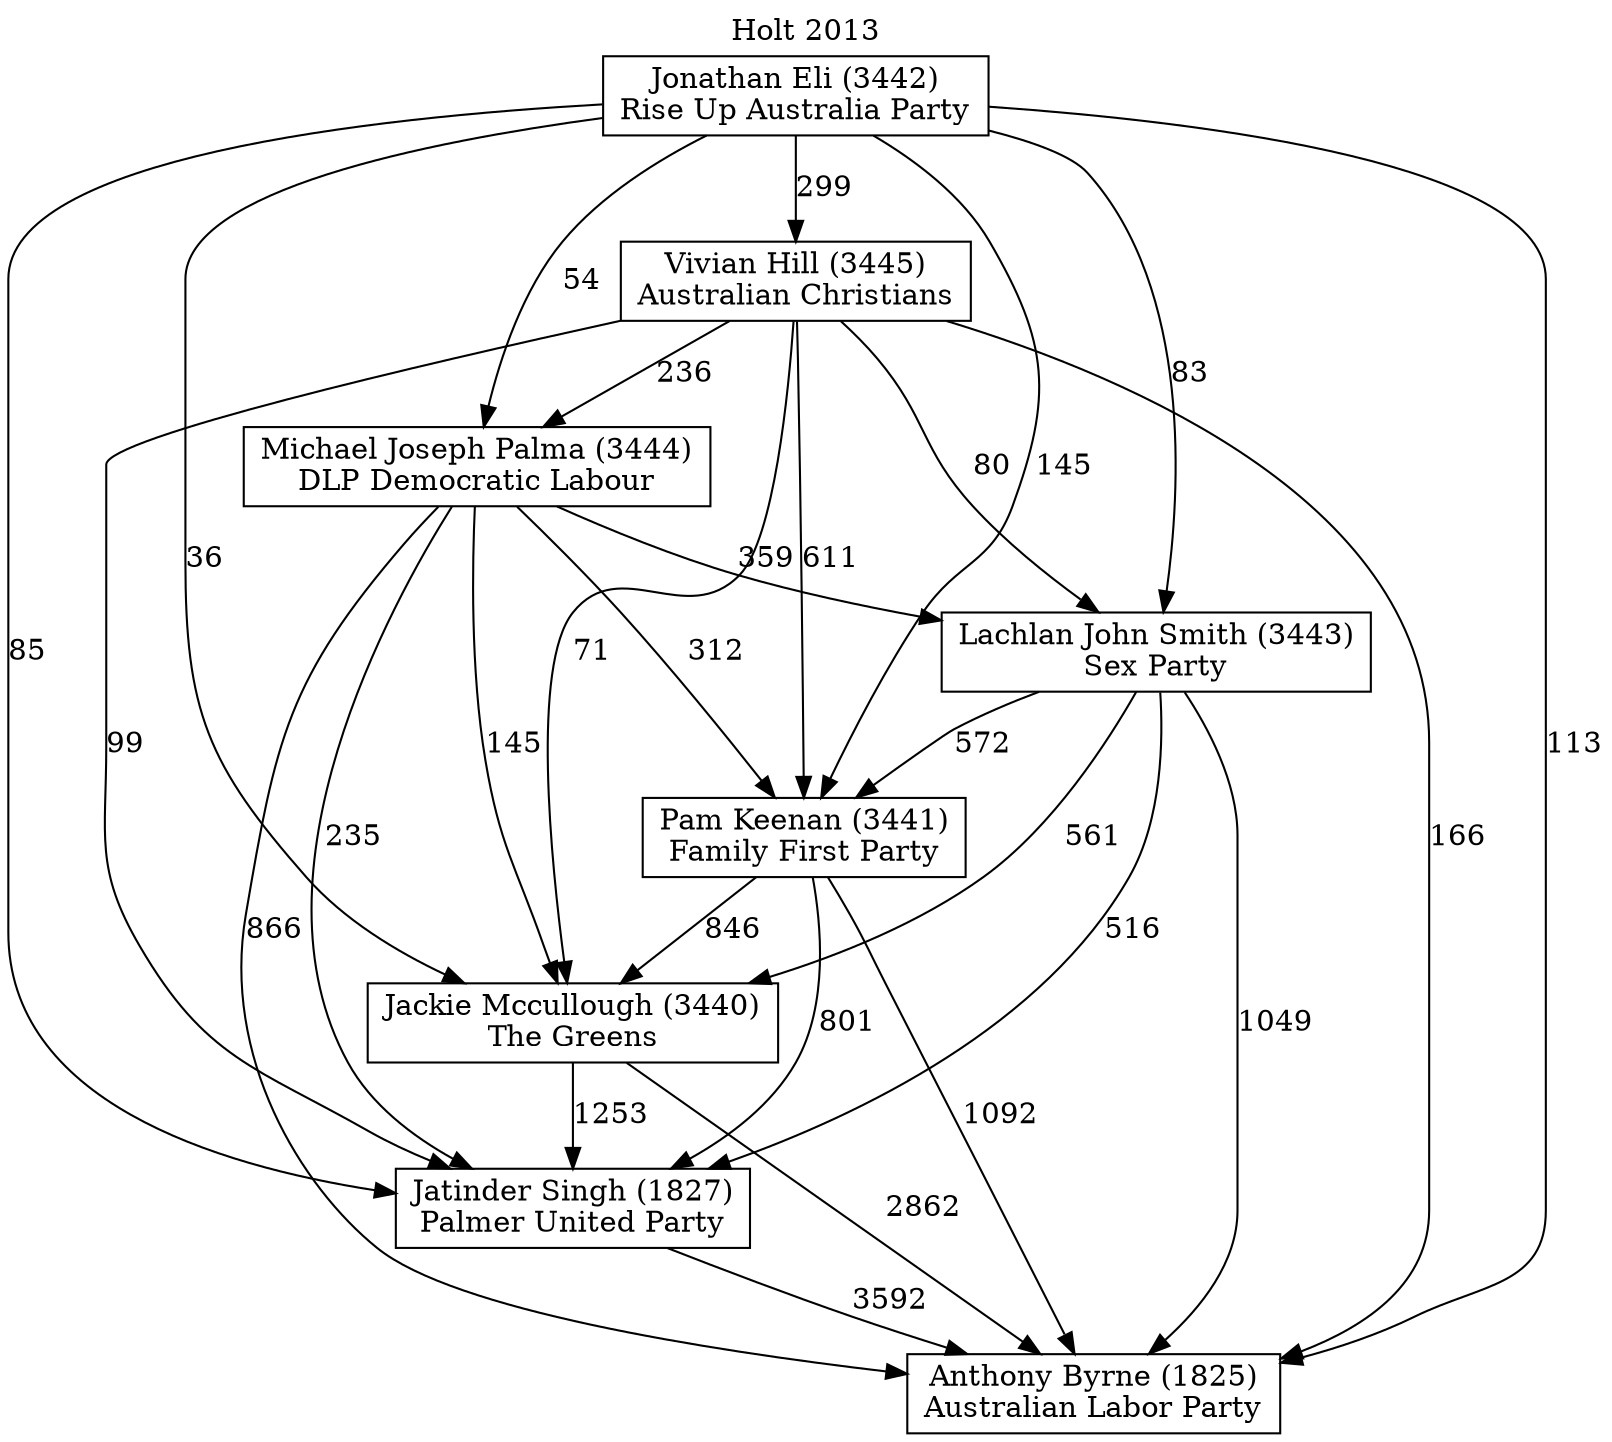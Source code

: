 // House preference flow
digraph "Anthony Byrne (1825)_Holt_2013" {
	graph [label="Holt 2013" labelloc=t mclimit=10]
	node [shape=box]
	"Anthony Byrne (1825)" [label="Anthony Byrne (1825)
Australian Labor Party"]
	"Jackie Mccullough (3440)" [label="Jackie Mccullough (3440)
The Greens"]
	"Jatinder Singh (1827)" [label="Jatinder Singh (1827)
Palmer United Party"]
	"Jonathan Eli (3442)" [label="Jonathan Eli (3442)
Rise Up Australia Party"]
	"Lachlan John Smith (3443)" [label="Lachlan John Smith (3443)
Sex Party"]
	"Michael Joseph Palma (3444)" [label="Michael Joseph Palma (3444)
DLP Democratic Labour"]
	"Pam Keenan (3441)" [label="Pam Keenan (3441)
Family First Party"]
	"Vivian Hill (3445)" [label="Vivian Hill (3445)
Australian Christians"]
	"Jackie Mccullough (3440)" -> "Anthony Byrne (1825)" [label=2862]
	"Jackie Mccullough (3440)" -> "Jatinder Singh (1827)" [label=1253]
	"Jatinder Singh (1827)" -> "Anthony Byrne (1825)" [label=3592]
	"Jonathan Eli (3442)" -> "Anthony Byrne (1825)" [label=113]
	"Jonathan Eli (3442)" -> "Jackie Mccullough (3440)" [label=36]
	"Jonathan Eli (3442)" -> "Jatinder Singh (1827)" [label=85]
	"Jonathan Eli (3442)" -> "Lachlan John Smith (3443)" [label=83]
	"Jonathan Eli (3442)" -> "Michael Joseph Palma (3444)" [label=54]
	"Jonathan Eli (3442)" -> "Pam Keenan (3441)" [label=145]
	"Jonathan Eli (3442)" -> "Vivian Hill (3445)" [label=299]
	"Lachlan John Smith (3443)" -> "Anthony Byrne (1825)" [label=1049]
	"Lachlan John Smith (3443)" -> "Jackie Mccullough (3440)" [label=561]
	"Lachlan John Smith (3443)" -> "Jatinder Singh (1827)" [label=516]
	"Lachlan John Smith (3443)" -> "Pam Keenan (3441)" [label=572]
	"Michael Joseph Palma (3444)" -> "Anthony Byrne (1825)" [label=866]
	"Michael Joseph Palma (3444)" -> "Jackie Mccullough (3440)" [label=145]
	"Michael Joseph Palma (3444)" -> "Jatinder Singh (1827)" [label=235]
	"Michael Joseph Palma (3444)" -> "Lachlan John Smith (3443)" [label=359]
	"Michael Joseph Palma (3444)" -> "Pam Keenan (3441)" [label=312]
	"Pam Keenan (3441)" -> "Anthony Byrne (1825)" [label=1092]
	"Pam Keenan (3441)" -> "Jackie Mccullough (3440)" [label=846]
	"Pam Keenan (3441)" -> "Jatinder Singh (1827)" [label=801]
	"Vivian Hill (3445)" -> "Anthony Byrne (1825)" [label=166]
	"Vivian Hill (3445)" -> "Jackie Mccullough (3440)" [label=71]
	"Vivian Hill (3445)" -> "Jatinder Singh (1827)" [label=99]
	"Vivian Hill (3445)" -> "Lachlan John Smith (3443)" [label=80]
	"Vivian Hill (3445)" -> "Michael Joseph Palma (3444)" [label=236]
	"Vivian Hill (3445)" -> "Pam Keenan (3441)" [label=611]
}
